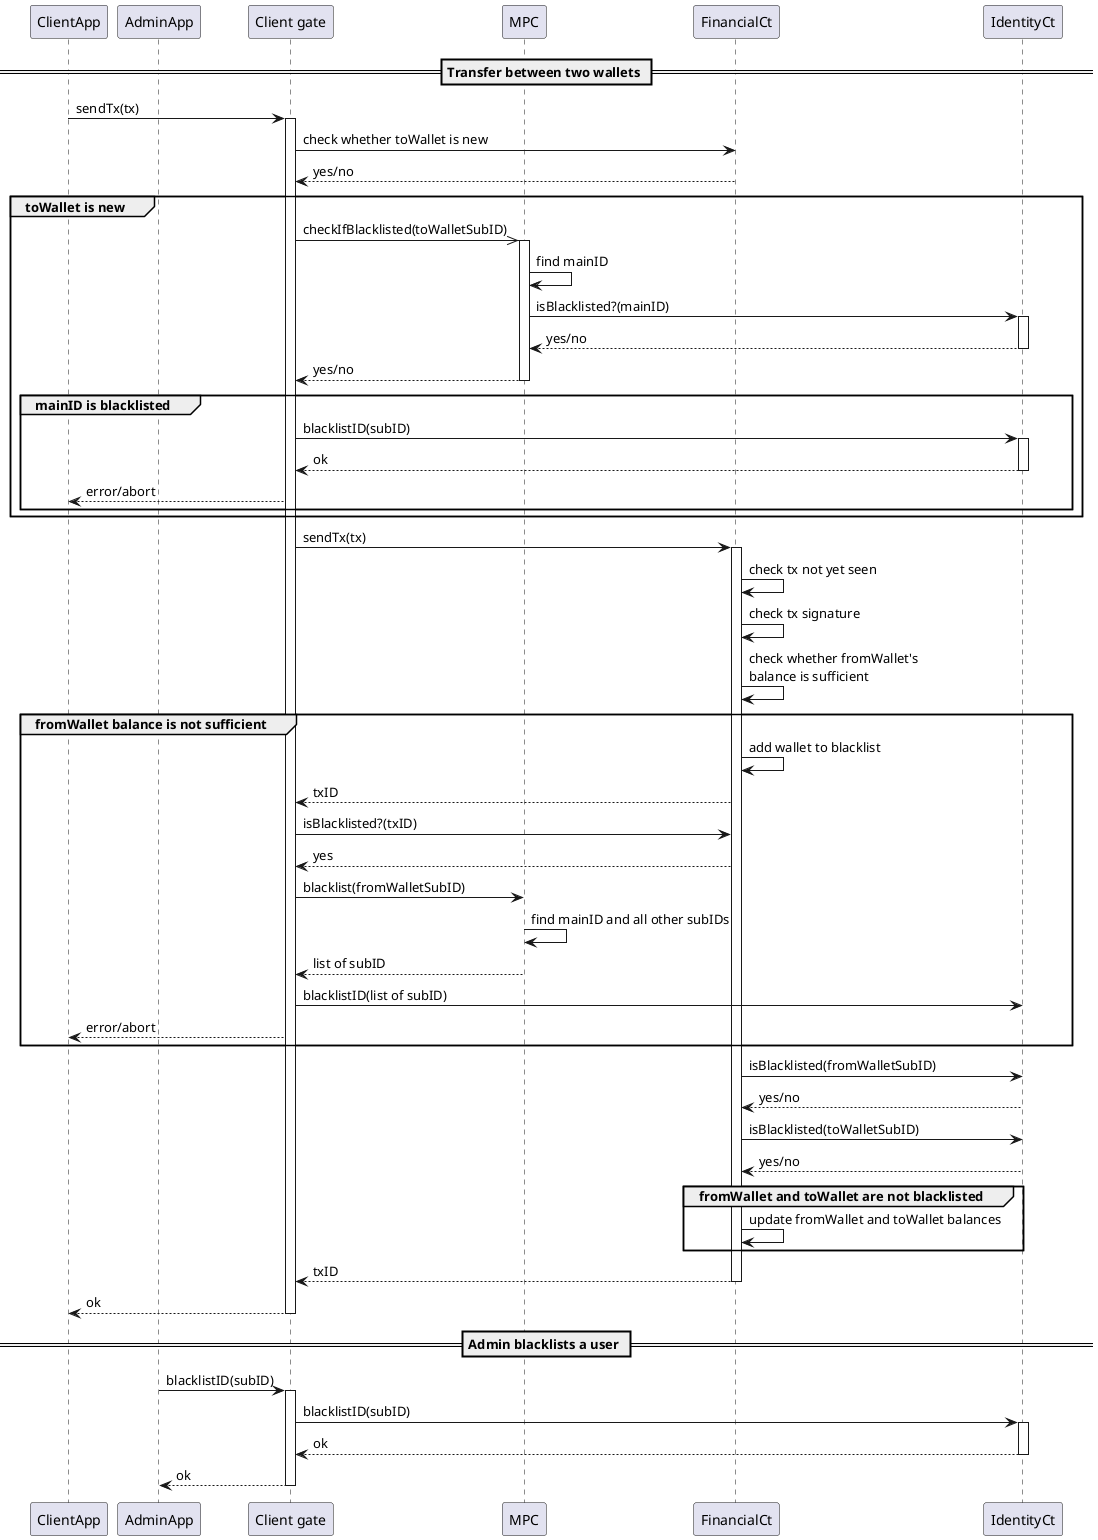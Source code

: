 @startuml

participant ClientApp
participant AdminApp

participant "Client gate" as gate
participant MPC

participant FinancialCt
participant IdentityCt


== Transfer between two wallets ==

ClientApp -> gate : sendTx(tx)
activate gate

gate -> FinancialCt : check whether toWallet is new
FinancialCt --> gate : yes/no

group toWallet is new
    gate ->> MPC : checkIfBlacklisted(toWalletSubID)
    activate MPC
    MPC -> MPC : find mainID
    MPC -> IdentityCt ++ : isBlacklisted?(mainID)
    return yes/no
    MPC --> gate : yes/no
    deactivate MPC
    group mainID is blacklisted
        gate -> IdentityCt ++ : blacklistID(subID)
        return ok
        gate --> ClientApp : error/abort
    end
end

gate -> FinancialCt : sendTx(tx)
activate FinancialCt

FinancialCt -> FinancialCt : check tx not yet seen
FinancialCt -> FinancialCt : check tx signature

FinancialCt -> FinancialCt : check whether fromWallet's\nbalance is sufficient
group fromWallet balance is not sufficient
    FinancialCt -> FinancialCt : add wallet to blacklist
    FinancialCt --> gate : txID
    gate -> FinancialCt : isBlacklisted?(txID)
    FinancialCt --> gate : yes
    gate -> MPC : blacklist(fromWalletSubID)
    MPC -> MPC : find mainID and all other subIDs
    MPC --> gate : list of subID
    gate -> IdentityCt : blacklistID(list of subID)
    gate --> ClientApp : error/abort
end

FinancialCt -> IdentityCt : isBlacklisted(fromWalletSubID)
IdentityCt --> FinancialCt : yes/no
FinancialCt -> IdentityCt : isBlacklisted(toWalletSubID)
IdentityCt --> FinancialCt : yes/no

group fromWallet and toWallet are not blacklisted
    FinancialCt -> FinancialCt : update fromWallet and toWallet balances
end

FinancialCt --> gate : txID
deactivate FinancialCt
gate --> ClientApp : ok
deactivate gate

== Admin blacklists a user ==

AdminApp -> gate : blacklistID(subID)
activate gate
gate -> IdentityCt ++ : blacklistID(subID)
return ok
gate --> AdminApp : ok
deactivate gate

@enduml
